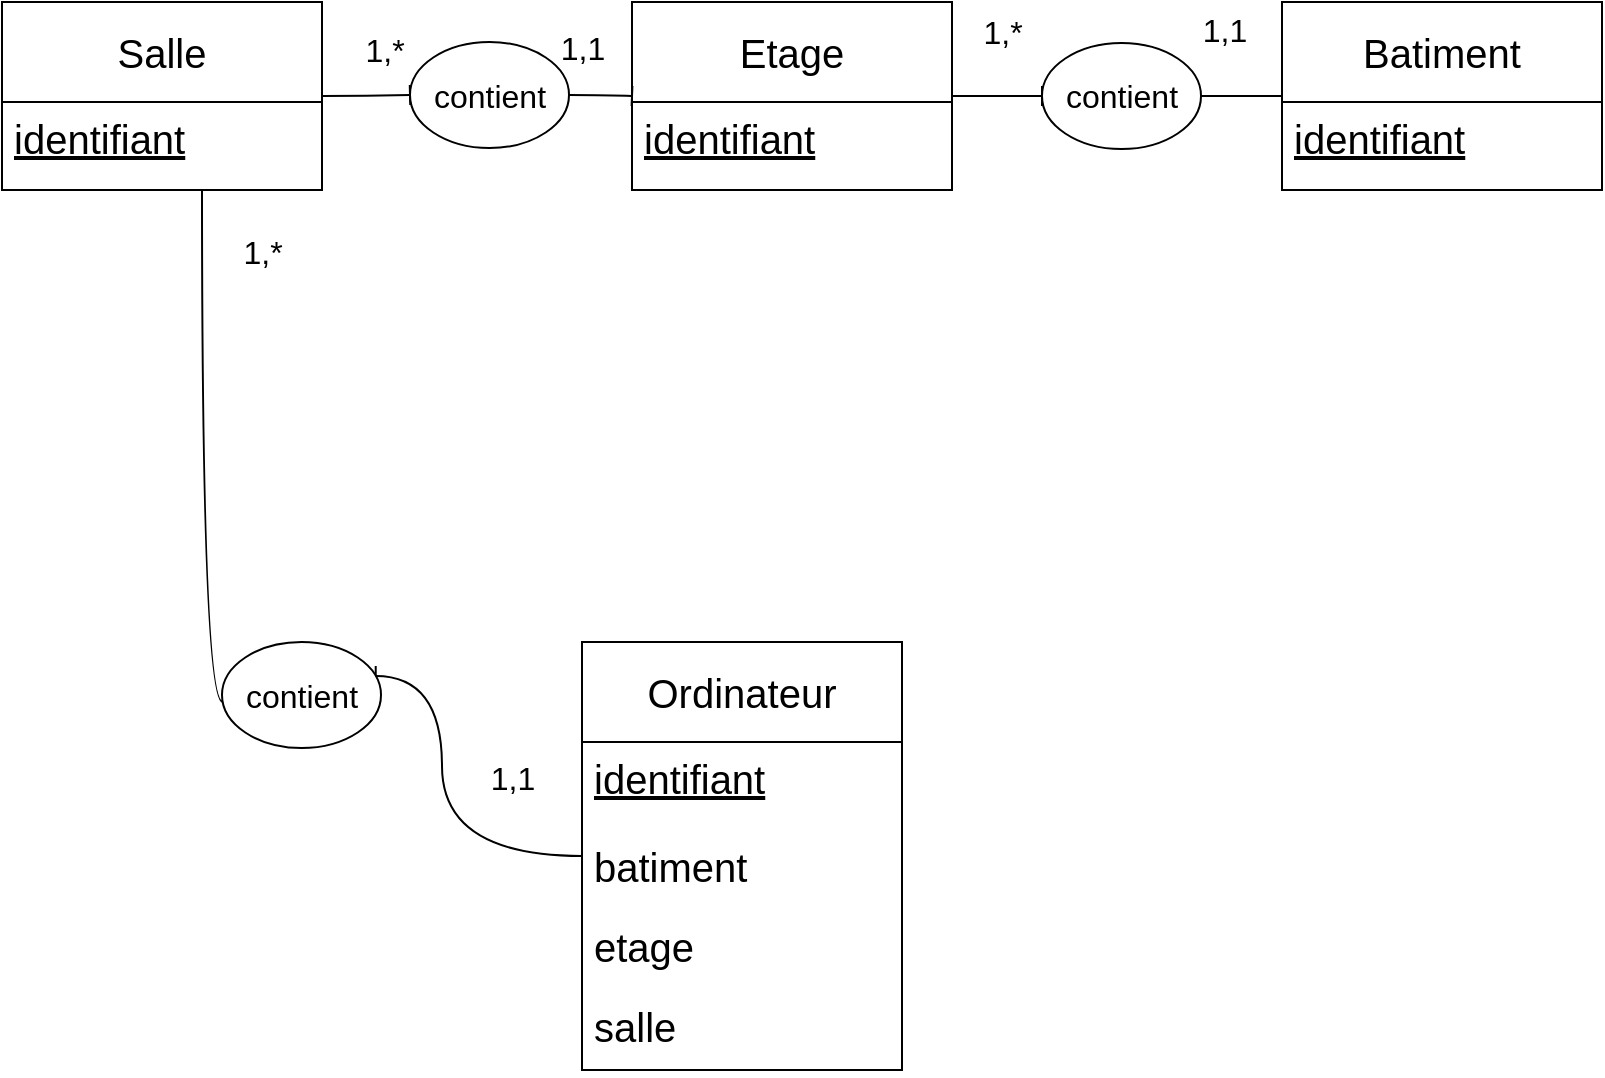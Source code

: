 <mxfile version="22.1.0" type="github">
  <diagram name="Page-1" id="gb1Xk3Oqogty75sHZNJk">
    <mxGraphModel dx="1174" dy="769" grid="1" gridSize="10" guides="1" tooltips="1" connect="1" arrows="1" fold="1" page="1" pageScale="1" pageWidth="850" pageHeight="1100" math="0" shadow="0">
      <root>
        <mxCell id="0" />
        <mxCell id="1" parent="0" />
        <mxCell id="sf0G0OYadpK-XRkGlgHM-1" value="Ordinateur" style="swimlane;fontStyle=0;childLayout=stackLayout;horizontal=1;startSize=50;fillColor=none;horizontalStack=0;resizeParent=1;resizeParentMax=0;resizeLast=0;collapsible=1;marginBottom=0;whiteSpace=wrap;html=1;fontSize=20;" vertex="1" parent="1">
          <mxGeometry x="320" y="390" width="160" height="214" as="geometry" />
        </mxCell>
        <mxCell id="sf0G0OYadpK-XRkGlgHM-3" value="&lt;u style=&quot;font-size: 20px;&quot;&gt;identifiant&lt;/u&gt;" style="text;strokeColor=none;fillColor=none;align=left;verticalAlign=top;spacingLeft=4;spacingRight=4;overflow=hidden;rotatable=0;points=[[0,0.5],[1,0.5]];portConstraint=eastwest;whiteSpace=wrap;html=1;fontSize=20;imageWidth=27;imageHeight=27;" vertex="1" parent="sf0G0OYadpK-XRkGlgHM-1">
          <mxGeometry y="50" width="160" height="44" as="geometry" />
        </mxCell>
        <mxCell id="sf0G0OYadpK-XRkGlgHM-4" value="batiment" style="text;strokeColor=none;fillColor=none;align=left;verticalAlign=top;spacingLeft=4;spacingRight=4;overflow=hidden;rotatable=0;points=[[0,0.5],[1,0.5]];portConstraint=eastwest;whiteSpace=wrap;html=1;fontSize=20;imageWidth=27;imageHeight=27;" vertex="1" parent="sf0G0OYadpK-XRkGlgHM-1">
          <mxGeometry y="94" width="160" height="40" as="geometry" />
        </mxCell>
        <mxCell id="sf0G0OYadpK-XRkGlgHM-6" value="etage" style="text;strokeColor=none;fillColor=none;align=left;verticalAlign=top;spacingLeft=4;spacingRight=4;overflow=hidden;rotatable=0;points=[[0,0.5],[1,0.5]];portConstraint=eastwest;whiteSpace=wrap;html=1;fontSize=20;" vertex="1" parent="sf0G0OYadpK-XRkGlgHM-1">
          <mxGeometry y="134" width="160" height="40" as="geometry" />
        </mxCell>
        <mxCell id="sf0G0OYadpK-XRkGlgHM-5" value="salle" style="text;strokeColor=none;fillColor=none;align=left;verticalAlign=top;spacingLeft=4;spacingRight=4;overflow=hidden;rotatable=0;points=[[0,0.5],[1,0.5]];portConstraint=eastwest;whiteSpace=wrap;html=1;fontSize=20;" vertex="1" parent="sf0G0OYadpK-XRkGlgHM-1">
          <mxGeometry y="174" width="160" height="40" as="geometry" />
        </mxCell>
        <mxCell id="sf0G0OYadpK-XRkGlgHM-29" style="edgeStyle=orthogonalEdgeStyle;rounded=0;orthogonalLoop=1;jettySize=auto;html=1;fontSize=12;startSize=8;endSize=8;endArrow=baseDash;endFill=0;curved=1;" edge="1" parent="1" source="sf0G0OYadpK-XRkGlgHM-26" target="sf0G0OYadpK-XRkGlgHM-21">
          <mxGeometry relative="1" as="geometry" />
        </mxCell>
        <mxCell id="sf0G0OYadpK-XRkGlgHM-11" value="Salle" style="swimlane;fontStyle=0;childLayout=stackLayout;horizontal=1;startSize=50;fillColor=none;horizontalStack=0;resizeParent=1;resizeParentMax=0;resizeLast=0;collapsible=1;marginBottom=0;whiteSpace=wrap;html=1;fontSize=20;" vertex="1" parent="1">
          <mxGeometry x="30" y="70" width="160" height="94" as="geometry" />
        </mxCell>
        <mxCell id="sf0G0OYadpK-XRkGlgHM-12" value="&lt;u style=&quot;font-size: 20px;&quot;&gt;identifiant&lt;/u&gt;" style="text;strokeColor=none;fillColor=none;align=left;verticalAlign=top;spacingLeft=4;spacingRight=4;overflow=hidden;rotatable=0;points=[[0,0.5],[1,0.5]];portConstraint=eastwest;whiteSpace=wrap;html=1;fontSize=20;imageWidth=27;imageHeight=27;" vertex="1" parent="sf0G0OYadpK-XRkGlgHM-11">
          <mxGeometry y="50" width="160" height="44" as="geometry" />
        </mxCell>
        <mxCell id="sf0G0OYadpK-XRkGlgHM-16" value="Batiment" style="swimlane;fontStyle=0;childLayout=stackLayout;horizontal=1;startSize=50;fillColor=none;horizontalStack=0;resizeParent=1;resizeParentMax=0;resizeLast=0;collapsible=1;marginBottom=0;whiteSpace=wrap;html=1;fontSize=20;" vertex="1" parent="1">
          <mxGeometry x="670" y="70" width="160" height="94" as="geometry" />
        </mxCell>
        <mxCell id="sf0G0OYadpK-XRkGlgHM-17" value="&lt;u style=&quot;font-size: 20px;&quot;&gt;identifiant&lt;/u&gt;" style="text;strokeColor=none;fillColor=none;align=left;verticalAlign=top;spacingLeft=4;spacingRight=4;overflow=hidden;rotatable=0;points=[[0,0.5],[1,0.5]];portConstraint=eastwest;whiteSpace=wrap;html=1;fontSize=20;imageWidth=27;imageHeight=27;" vertex="1" parent="sf0G0OYadpK-XRkGlgHM-16">
          <mxGeometry y="50" width="160" height="44" as="geometry" />
        </mxCell>
        <mxCell id="sf0G0OYadpK-XRkGlgHM-30" style="edgeStyle=orthogonalEdgeStyle;rounded=0;orthogonalLoop=1;jettySize=auto;html=1;fontSize=12;startSize=8;endSize=8;endArrow=baseDash;endFill=0;curved=1;" edge="1" parent="1" source="sf0G0OYadpK-XRkGlgHM-27" target="sf0G0OYadpK-XRkGlgHM-16">
          <mxGeometry relative="1" as="geometry" />
        </mxCell>
        <mxCell id="sf0G0OYadpK-XRkGlgHM-21" value="Etage" style="swimlane;fontStyle=0;childLayout=stackLayout;horizontal=1;startSize=50;fillColor=none;horizontalStack=0;resizeParent=1;resizeParentMax=0;resizeLast=0;collapsible=1;marginBottom=0;whiteSpace=wrap;html=1;fontSize=20;" vertex="1" parent="1">
          <mxGeometry x="345" y="70" width="160" height="94" as="geometry" />
        </mxCell>
        <mxCell id="sf0G0OYadpK-XRkGlgHM-22" value="&lt;u style=&quot;font-size: 20px;&quot;&gt;identifiant&lt;/u&gt;" style="text;strokeColor=none;fillColor=none;align=left;verticalAlign=top;spacingLeft=4;spacingRight=4;overflow=hidden;rotatable=0;points=[[0,0.5],[1,0.5]];portConstraint=eastwest;whiteSpace=wrap;html=1;fontSize=20;imageWidth=27;imageHeight=27;" vertex="1" parent="sf0G0OYadpK-XRkGlgHM-21">
          <mxGeometry y="50" width="160" height="44" as="geometry" />
        </mxCell>
        <mxCell id="sf0G0OYadpK-XRkGlgHM-32" value="" style="edgeStyle=orthogonalEdgeStyle;rounded=0;orthogonalLoop=1;jettySize=auto;html=1;fontSize=12;startSize=8;endSize=8;endArrow=baseDash;endFill=0;curved=1;" edge="1" parent="1" source="sf0G0OYadpK-XRkGlgHM-21" target="sf0G0OYadpK-XRkGlgHM-27">
          <mxGeometry relative="1" as="geometry">
            <mxPoint x="505" y="177" as="sourcePoint" />
            <mxPoint x="670" y="177" as="targetPoint" />
          </mxGeometry>
        </mxCell>
        <mxCell id="sf0G0OYadpK-XRkGlgHM-27" value="contient" style="ellipse;whiteSpace=wrap;html=1;fontSize=16;" vertex="1" parent="1">
          <mxGeometry x="550" y="90.5" width="79.5" height="53" as="geometry" />
        </mxCell>
        <mxCell id="sf0G0OYadpK-XRkGlgHM-33" value="" style="edgeStyle=orthogonalEdgeStyle;rounded=0;orthogonalLoop=1;jettySize=auto;html=1;fontSize=12;startSize=8;endSize=8;strokeColor=default;endArrow=baseDash;endFill=0;curved=1;" edge="1" parent="1" source="sf0G0OYadpK-XRkGlgHM-11" target="sf0G0OYadpK-XRkGlgHM-26">
          <mxGeometry relative="1" as="geometry">
            <mxPoint x="190" y="177" as="sourcePoint" />
            <mxPoint x="345" y="177" as="targetPoint" />
          </mxGeometry>
        </mxCell>
        <mxCell id="sf0G0OYadpK-XRkGlgHM-26" value="contient" style="ellipse;whiteSpace=wrap;html=1;fontSize=16;" vertex="1" parent="1">
          <mxGeometry x="234" y="90" width="79.5" height="53" as="geometry" />
        </mxCell>
        <mxCell id="sf0G0OYadpK-XRkGlgHM-34" value="" style="edgeStyle=orthogonalEdgeStyle;rounded=0;orthogonalLoop=1;jettySize=auto;html=1;fontSize=12;startSize=8;endSize=8;endArrow=baseDash;endFill=0;curved=1;" edge="1" parent="1" source="sf0G0OYadpK-XRkGlgHM-1" target="sf0G0OYadpK-XRkGlgHM-28">
          <mxGeometry relative="1" as="geometry">
            <mxPoint x="290" y="627" as="sourcePoint" />
            <mxPoint x="190" y="177" as="targetPoint" />
            <Array as="points">
              <mxPoint x="250" y="497" />
              <mxPoint x="250" y="407" />
            </Array>
          </mxGeometry>
        </mxCell>
        <mxCell id="sf0G0OYadpK-XRkGlgHM-35" style="edgeStyle=orthogonalEdgeStyle;rounded=0;orthogonalLoop=1;jettySize=auto;html=1;fontSize=12;startSize=8;endSize=8;curved=1;endArrow=baseDash;endFill=0;" edge="1" parent="1" source="sf0G0OYadpK-XRkGlgHM-28" target="sf0G0OYadpK-XRkGlgHM-11">
          <mxGeometry relative="1" as="geometry">
            <Array as="points">
              <mxPoint x="130" y="420" />
            </Array>
          </mxGeometry>
        </mxCell>
        <mxCell id="sf0G0OYadpK-XRkGlgHM-28" value="contient" style="ellipse;whiteSpace=wrap;html=1;fontSize=16;" vertex="1" parent="1">
          <mxGeometry x="140" y="390" width="79.5" height="53" as="geometry" />
        </mxCell>
        <mxCell id="sf0G0OYadpK-XRkGlgHM-36" value="1,1" style="text;html=1;align=center;verticalAlign=middle;resizable=0;points=[];autosize=1;strokeColor=none;fillColor=none;fontSize=16;" vertex="1" parent="1">
          <mxGeometry x="295" y="78" width="50" height="30" as="geometry" />
        </mxCell>
        <mxCell id="sf0G0OYadpK-XRkGlgHM-37" value="1,*" style="text;html=1;align=center;verticalAlign=middle;resizable=0;points=[];autosize=1;strokeColor=none;fillColor=none;fontSize=16;" vertex="1" parent="1">
          <mxGeometry x="201" y="79" width="40" height="30" as="geometry" />
        </mxCell>
        <mxCell id="sf0G0OYadpK-XRkGlgHM-38" value="1,*" style="text;html=1;align=center;verticalAlign=middle;resizable=0;points=[];autosize=1;strokeColor=none;fillColor=none;fontSize=16;" vertex="1" parent="1">
          <mxGeometry x="510" y="70" width="40" height="30" as="geometry" />
        </mxCell>
        <mxCell id="sf0G0OYadpK-XRkGlgHM-39" value="1,1" style="text;html=1;align=center;verticalAlign=middle;resizable=0;points=[];autosize=1;strokeColor=none;fillColor=none;fontSize=16;" vertex="1" parent="1">
          <mxGeometry x="616" y="69" width="50" height="30" as="geometry" />
        </mxCell>
        <mxCell id="sf0G0OYadpK-XRkGlgHM-40" value="1,*" style="text;html=1;align=center;verticalAlign=middle;resizable=0;points=[];autosize=1;strokeColor=none;fillColor=none;fontSize=16;" vertex="1" parent="1">
          <mxGeometry x="140" y="180" width="40" height="30" as="geometry" />
        </mxCell>
        <mxCell id="sf0G0OYadpK-XRkGlgHM-41" value="1,1" style="text;html=1;align=center;verticalAlign=middle;resizable=0;points=[];autosize=1;strokeColor=none;fillColor=none;fontSize=16;" vertex="1" parent="1">
          <mxGeometry x="260" y="443" width="50" height="30" as="geometry" />
        </mxCell>
      </root>
    </mxGraphModel>
  </diagram>
</mxfile>
